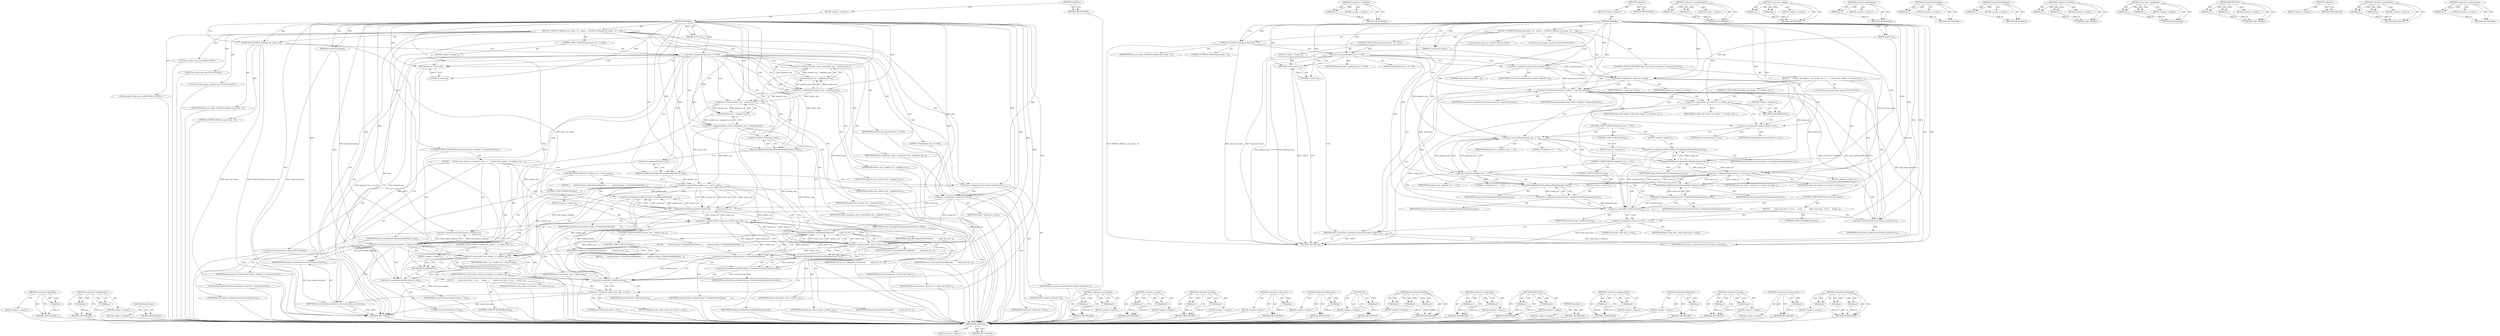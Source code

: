 digraph "OutputFasterPlayback" {
vulnerable_131 [label=<(METHOD,ResetWindow)>];
vulnerable_132 [label=<(BLOCK,&lt;empty&gt;,&lt;empty&gt;)>];
vulnerable_133 [label=<(METHOD_RETURN,ANY)>];
vulnerable_151 [label=<(METHOD,&lt;operator&gt;.logicalNot)>];
vulnerable_152 [label=<(PARAM,p1)>];
vulnerable_153 [label=<(BLOCK,&lt;empty&gt;,&lt;empty&gt;)>];
vulnerable_154 [label=<(METHOD_RETURN,ANY)>];
vulnerable_6 [label=<(METHOD,&lt;global&gt;)<SUB>1</SUB>>];
vulnerable_7 [label=<(BLOCK,&lt;empty&gt;,&lt;empty&gt;)<SUB>1</SUB>>];
vulnerable_8 [label=<(METHOD,FillBuffer)<SUB>1</SUB>>];
vulnerable_9 [label=<(PARAM,uint8* dest)<SUB>2</SUB>>];
vulnerable_10 [label=<(PARAM,int requested_frames)<SUB>2</SUB>>];
vulnerable_11 [label=<(BLOCK,{
  DCHECK_NE(bytes_per_frame_, 0);

   if (pla...,{
  DCHECK_NE(bytes_per_frame_, 0);

   if (pla...)<SUB>2</SUB>>];
vulnerable_12 [label=<(DCHECK_NE,DCHECK_NE(bytes_per_frame_, 0))<SUB>3</SUB>>];
vulnerable_13 [label=<(IDENTIFIER,bytes_per_frame_,DCHECK_NE(bytes_per_frame_, 0))<SUB>3</SUB>>];
vulnerable_14 [label=<(LITERAL,0,DCHECK_NE(bytes_per_frame_, 0))<SUB>3</SUB>>];
vulnerable_15 [label=<(CONTROL_STRUCTURE,IF,if (playback_rate_ == 0.0f))<SUB>5</SUB>>];
vulnerable_16 [label=<(&lt;operator&gt;.equals,playback_rate_ == 0.0f)<SUB>5</SUB>>];
vulnerable_17 [label=<(IDENTIFIER,playback_rate_,playback_rate_ == 0.0f)<SUB>5</SUB>>];
vulnerable_18 [label=<(LITERAL,0.0f,playback_rate_ == 0.0f)<SUB>5</SUB>>];
vulnerable_19 [label=<(BLOCK,&lt;empty&gt;,&lt;empty&gt;)<SUB>6</SUB>>];
vulnerable_20 [label=<(RETURN,return 0;,return 0;)<SUB>6</SUB>>];
vulnerable_21 [label=<(LITERAL,0,return 0;)<SUB>6</SUB>>];
vulnerable_22 [label="<(LOCAL,int total_frames_rendered: int)<SUB>8</SUB>>"];
vulnerable_23 [label=<(&lt;operator&gt;.assignment,total_frames_rendered = 0)<SUB>8</SUB>>];
vulnerable_24 [label=<(IDENTIFIER,total_frames_rendered,total_frames_rendered = 0)<SUB>8</SUB>>];
vulnerable_25 [label=<(LITERAL,0,total_frames_rendered = 0)<SUB>8</SUB>>];
vulnerable_26 [label="<(LOCAL,uint8* output_ptr: uint8*)<SUB>9</SUB>>"];
vulnerable_27 [label=<(&lt;operator&gt;.assignment,* output_ptr = dest)<SUB>9</SUB>>];
vulnerable_28 [label=<(IDENTIFIER,output_ptr,* output_ptr = dest)<SUB>9</SUB>>];
vulnerable_29 [label=<(IDENTIFIER,dest,* output_ptr = dest)<SUB>9</SUB>>];
vulnerable_30 [label=<(CONTROL_STRUCTURE,WHILE,while (total_frames_rendered &lt; requested_frames))<SUB>10</SUB>>];
vulnerable_31 [label=<(&lt;operator&gt;.lessThan,total_frames_rendered &lt; requested_frames)<SUB>10</SUB>>];
vulnerable_32 [label=<(IDENTIFIER,total_frames_rendered,total_frames_rendered &lt; requested_frames)<SUB>10</SUB>>];
vulnerable_33 [label=<(IDENTIFIER,requested_frames,total_frames_rendered &lt; requested_frames)<SUB>10</SUB>>];
vulnerable_34 [label=<(BLOCK,{
     if (index_into_window_ == window_size_)
...,{
     if (index_into_window_ == window_size_)
...)<SUB>10</SUB>>];
vulnerable_35 [label=<(CONTROL_STRUCTURE,IF,if (index_into_window_ == window_size_))<SUB>11</SUB>>];
vulnerable_36 [label=<(&lt;operator&gt;.equals,index_into_window_ == window_size_)<SUB>11</SUB>>];
vulnerable_37 [label=<(IDENTIFIER,index_into_window_,index_into_window_ == window_size_)<SUB>11</SUB>>];
vulnerable_38 [label=<(IDENTIFIER,window_size_,index_into_window_ == window_size_)<SUB>11</SUB>>];
vulnerable_39 [label=<(BLOCK,&lt;empty&gt;,&lt;empty&gt;)<SUB>12</SUB>>];
vulnerable_40 [label=<(ResetWindow,ResetWindow())<SUB>12</SUB>>];
vulnerable_41 [label="<(LOCAL,bool rendered_frame: bool)<SUB>14</SUB>>"];
vulnerable_42 [label=<(&lt;operator&gt;.assignment,rendered_frame = true)<SUB>14</SUB>>];
vulnerable_43 [label=<(IDENTIFIER,rendered_frame,rendered_frame = true)<SUB>14</SUB>>];
vulnerable_44 [label=<(LITERAL,true,rendered_frame = true)<SUB>14</SUB>>];
vulnerable_45 [label=<(CONTROL_STRUCTURE,IF,if (playback_rate_ &gt; 1.0))<SUB>15</SUB>>];
vulnerable_46 [label=<(&lt;operator&gt;.greaterThan,playback_rate_ &gt; 1.0)<SUB>15</SUB>>];
vulnerable_47 [label=<(IDENTIFIER,playback_rate_,playback_rate_ &gt; 1.0)<SUB>15</SUB>>];
vulnerable_48 [label=<(LITERAL,1.0,playback_rate_ &gt; 1.0)<SUB>15</SUB>>];
vulnerable_49 [label=<(BLOCK,&lt;empty&gt;,&lt;empty&gt;)<SUB>16</SUB>>];
vulnerable_50 [label=<(&lt;operator&gt;.assignment,rendered_frame = OutputFasterPlayback(output_ptr))<SUB>16</SUB>>];
vulnerable_51 [label=<(IDENTIFIER,rendered_frame,rendered_frame = OutputFasterPlayback(output_ptr))<SUB>16</SUB>>];
vulnerable_52 [label=<(OutputFasterPlayback,OutputFasterPlayback(output_ptr))<SUB>16</SUB>>];
vulnerable_53 [label=<(IDENTIFIER,output_ptr,OutputFasterPlayback(output_ptr))<SUB>16</SUB>>];
vulnerable_54 [label=<(CONTROL_STRUCTURE,ELSE,else)<SUB>17</SUB>>];
vulnerable_55 [label=<(BLOCK,&lt;empty&gt;,&lt;empty&gt;)<SUB>17</SUB>>];
vulnerable_56 [label=<(CONTROL_STRUCTURE,IF,if (playback_rate_ &lt; 1.0))<SUB>17</SUB>>];
vulnerable_57 [label=<(&lt;operator&gt;.lessThan,playback_rate_ &lt; 1.0)<SUB>17</SUB>>];
vulnerable_58 [label=<(IDENTIFIER,playback_rate_,playback_rate_ &lt; 1.0)<SUB>17</SUB>>];
vulnerable_59 [label=<(LITERAL,1.0,playback_rate_ &lt; 1.0)<SUB>17</SUB>>];
vulnerable_60 [label=<(BLOCK,&lt;empty&gt;,&lt;empty&gt;)<SUB>18</SUB>>];
vulnerable_61 [label=<(&lt;operator&gt;.assignment,rendered_frame = OutputSlowerPlayback(output_ptr))<SUB>18</SUB>>];
vulnerable_62 [label=<(IDENTIFIER,rendered_frame,rendered_frame = OutputSlowerPlayback(output_ptr))<SUB>18</SUB>>];
vulnerable_63 [label=<(OutputSlowerPlayback,OutputSlowerPlayback(output_ptr))<SUB>18</SUB>>];
vulnerable_64 [label=<(IDENTIFIER,output_ptr,OutputSlowerPlayback(output_ptr))<SUB>18</SUB>>];
vulnerable_65 [label=<(CONTROL_STRUCTURE,ELSE,else)<SUB>20</SUB>>];
vulnerable_66 [label=<(BLOCK,&lt;empty&gt;,&lt;empty&gt;)<SUB>20</SUB>>];
vulnerable_67 [label=<(&lt;operator&gt;.assignment,rendered_frame = OutputNormalPlayback(output_ptr))<SUB>20</SUB>>];
vulnerable_68 [label=<(IDENTIFIER,rendered_frame,rendered_frame = OutputNormalPlayback(output_ptr))<SUB>20</SUB>>];
vulnerable_69 [label=<(OutputNormalPlayback,OutputNormalPlayback(output_ptr))<SUB>20</SUB>>];
vulnerable_70 [label=<(IDENTIFIER,output_ptr,OutputNormalPlayback(output_ptr))<SUB>20</SUB>>];
vulnerable_71 [label=<(CONTROL_STRUCTURE,IF,if (!rendered_frame))<SUB>22</SUB>>];
vulnerable_72 [label=<(&lt;operator&gt;.logicalNot,!rendered_frame)<SUB>22</SUB>>];
vulnerable_73 [label=<(IDENTIFIER,rendered_frame,!rendered_frame)<SUB>22</SUB>>];
vulnerable_74 [label=<(BLOCK,{
       needs_more_data_ = true;
      break;
...,{
       needs_more_data_ = true;
      break;
...)<SUB>22</SUB>>];
vulnerable_75 [label=<(&lt;operator&gt;.assignment,needs_more_data_ = true)<SUB>23</SUB>>];
vulnerable_76 [label=<(IDENTIFIER,needs_more_data_,needs_more_data_ = true)<SUB>23</SUB>>];
vulnerable_77 [label=<(LITERAL,true,needs_more_data_ = true)<SUB>23</SUB>>];
vulnerable_78 [label=<(CONTROL_STRUCTURE,BREAK,break;)<SUB>24</SUB>>];
vulnerable_79 [label=<(&lt;operator&gt;.assignmentPlus,output_ptr += bytes_per_frame_)<SUB>27</SUB>>];
vulnerable_80 [label=<(IDENTIFIER,output_ptr,output_ptr += bytes_per_frame_)<SUB>27</SUB>>];
vulnerable_81 [label=<(IDENTIFIER,bytes_per_frame_,output_ptr += bytes_per_frame_)<SUB>27</SUB>>];
vulnerable_82 [label=<(&lt;operator&gt;.postIncrement,total_frames_rendered++)<SUB>28</SUB>>];
vulnerable_83 [label=<(IDENTIFIER,total_frames_rendered,total_frames_rendered++)<SUB>28</SUB>>];
vulnerable_84 [label=<(RETURN,return total_frames_rendered;,return total_frames_rendered;)<SUB>30</SUB>>];
vulnerable_85 [label=<(IDENTIFIER,total_frames_rendered,return total_frames_rendered;)<SUB>30</SUB>>];
vulnerable_86 [label=<(METHOD_RETURN,int)<SUB>1</SUB>>];
vulnerable_88 [label=<(METHOD_RETURN,ANY)<SUB>1</SUB>>];
vulnerable_155 [label=<(METHOD,&lt;operator&gt;.assignmentPlus)>];
vulnerable_156 [label=<(PARAM,p1)>];
vulnerable_157 [label=<(PARAM,p2)>];
vulnerable_158 [label=<(BLOCK,&lt;empty&gt;,&lt;empty&gt;)>];
vulnerable_159 [label=<(METHOD_RETURN,ANY)>];
vulnerable_116 [label=<(METHOD,&lt;operator&gt;.equals)>];
vulnerable_117 [label=<(PARAM,p1)>];
vulnerable_118 [label=<(PARAM,p2)>];
vulnerable_119 [label=<(BLOCK,&lt;empty&gt;,&lt;empty&gt;)>];
vulnerable_120 [label=<(METHOD_RETURN,ANY)>];
vulnerable_147 [label=<(METHOD,OutputNormalPlayback)>];
vulnerable_148 [label=<(PARAM,p1)>];
vulnerable_149 [label=<(BLOCK,&lt;empty&gt;,&lt;empty&gt;)>];
vulnerable_150 [label=<(METHOD_RETURN,ANY)>];
vulnerable_143 [label=<(METHOD,OutputSlowerPlayback)>];
vulnerable_144 [label=<(PARAM,p1)>];
vulnerable_145 [label=<(BLOCK,&lt;empty&gt;,&lt;empty&gt;)>];
vulnerable_146 [label=<(METHOD_RETURN,ANY)>];
vulnerable_139 [label=<(METHOD,OutputFasterPlayback)>];
vulnerable_140 [label=<(PARAM,p1)>];
vulnerable_141 [label=<(BLOCK,&lt;empty&gt;,&lt;empty&gt;)>];
vulnerable_142 [label=<(METHOD_RETURN,ANY)>];
vulnerable_126 [label=<(METHOD,&lt;operator&gt;.lessThan)>];
vulnerable_127 [label=<(PARAM,p1)>];
vulnerable_128 [label=<(PARAM,p2)>];
vulnerable_129 [label=<(BLOCK,&lt;empty&gt;,&lt;empty&gt;)>];
vulnerable_130 [label=<(METHOD_RETURN,ANY)>];
vulnerable_121 [label=<(METHOD,&lt;operator&gt;.assignment)>];
vulnerable_122 [label=<(PARAM,p1)>];
vulnerable_123 [label=<(PARAM,p2)>];
vulnerable_124 [label=<(BLOCK,&lt;empty&gt;,&lt;empty&gt;)>];
vulnerable_125 [label=<(METHOD_RETURN,ANY)>];
vulnerable_111 [label=<(METHOD,DCHECK_NE)>];
vulnerable_112 [label=<(PARAM,p1)>];
vulnerable_113 [label=<(PARAM,p2)>];
vulnerable_114 [label=<(BLOCK,&lt;empty&gt;,&lt;empty&gt;)>];
vulnerable_115 [label=<(METHOD_RETURN,ANY)>];
vulnerable_105 [label=<(METHOD,&lt;global&gt;)<SUB>1</SUB>>];
vulnerable_106 [label=<(BLOCK,&lt;empty&gt;,&lt;empty&gt;)>];
vulnerable_107 [label=<(METHOD_RETURN,ANY)>];
vulnerable_134 [label=<(METHOD,&lt;operator&gt;.greaterThan)>];
vulnerable_135 [label=<(PARAM,p1)>];
vulnerable_136 [label=<(PARAM,p2)>];
vulnerable_137 [label=<(BLOCK,&lt;empty&gt;,&lt;empty&gt;)>];
vulnerable_138 [label=<(METHOD_RETURN,ANY)>];
vulnerable_160 [label=<(METHOD,&lt;operator&gt;.postIncrement)>];
vulnerable_161 [label=<(PARAM,p1)>];
vulnerable_162 [label=<(BLOCK,&lt;empty&gt;,&lt;empty&gt;)>];
vulnerable_163 [label=<(METHOD_RETURN,ANY)>];
fixed_199 [label=<(METHOD,&lt;operator&gt;.logicalNot)>];
fixed_200 [label=<(PARAM,p1)>];
fixed_201 [label=<(BLOCK,&lt;empty&gt;,&lt;empty&gt;)>];
fixed_202 [label=<(METHOD_RETURN,ANY)>];
fixed_152 [label=<(METHOD,&lt;operator&gt;.multiplication)>];
fixed_153 [label=<(PARAM,p1)>];
fixed_154 [label=<(PARAM,p2)>];
fixed_155 [label=<(BLOCK,&lt;empty&gt;,&lt;empty&gt;)>];
fixed_156 [label=<(METHOD_RETURN,ANY)>];
fixed_175 [label=<(METHOD,ResetWindow)>];
fixed_176 [label=<(BLOCK,&lt;empty&gt;,&lt;empty&gt;)>];
fixed_177 [label=<(METHOD_RETURN,ANY)>];
fixed_6 [label=<(METHOD,&lt;global&gt;)<SUB>1</SUB>>];
fixed_7 [label=<(BLOCK,&lt;empty&gt;,&lt;empty&gt;)<SUB>1</SUB>>];
fixed_8 [label=<(METHOD,FillBuffer)<SUB>1</SUB>>];
fixed_9 [label=<(PARAM,uint8* dest)<SUB>2</SUB>>];
fixed_10 [label=<(PARAM,int requested_frames)<SUB>2</SUB>>];
fixed_11 [label=<(BLOCK,{
  DCHECK_NE(bytes_per_frame_, 0);

   if (pla...,{
  DCHECK_NE(bytes_per_frame_, 0);

   if (pla...)<SUB>2</SUB>>];
fixed_12 [label=<(DCHECK_NE,DCHECK_NE(bytes_per_frame_, 0))<SUB>3</SUB>>];
fixed_13 [label=<(IDENTIFIER,bytes_per_frame_,DCHECK_NE(bytes_per_frame_, 0))<SUB>3</SUB>>];
fixed_14 [label=<(LITERAL,0,DCHECK_NE(bytes_per_frame_, 0))<SUB>3</SUB>>];
fixed_15 [label=<(CONTROL_STRUCTURE,IF,if (playback_rate_ == 0.0f))<SUB>5</SUB>>];
fixed_16 [label=<(&lt;operator&gt;.equals,playback_rate_ == 0.0f)<SUB>5</SUB>>];
fixed_17 [label=<(IDENTIFIER,playback_rate_,playback_rate_ == 0.0f)<SUB>5</SUB>>];
fixed_18 [label=<(LITERAL,0.0f,playback_rate_ == 0.0f)<SUB>5</SUB>>];
fixed_19 [label=<(BLOCK,&lt;empty&gt;,&lt;empty&gt;)<SUB>6</SUB>>];
fixed_20 [label=<(RETURN,return 0;,return 0;)<SUB>6</SUB>>];
fixed_21 [label=<(LITERAL,0,return 0;)<SUB>6</SUB>>];
fixed_22 [label="<(LOCAL,int slower_step: int)<SUB>8</SUB>>"];
fixed_23 [label=<(&lt;operator&gt;.assignment,slower_step = ceil(window_size_ * playback_rate_))<SUB>8</SUB>>];
fixed_24 [label=<(IDENTIFIER,slower_step,slower_step = ceil(window_size_ * playback_rate_))<SUB>8</SUB>>];
fixed_25 [label=<(ceil,ceil(window_size_ * playback_rate_))<SUB>8</SUB>>];
fixed_26 [label=<(&lt;operator&gt;.multiplication,window_size_ * playback_rate_)<SUB>8</SUB>>];
fixed_27 [label=<(IDENTIFIER,window_size_,window_size_ * playback_rate_)<SUB>8</SUB>>];
fixed_28 [label=<(IDENTIFIER,playback_rate_,window_size_ * playback_rate_)<SUB>8</SUB>>];
fixed_29 [label="<(LOCAL,int faster_step: int)<SUB>9</SUB>>"];
fixed_30 [label=<(&lt;operator&gt;.assignment,faster_step = ceil(window_size_ / playback_rate_))<SUB>9</SUB>>];
fixed_31 [label=<(IDENTIFIER,faster_step,faster_step = ceil(window_size_ / playback_rate_))<SUB>9</SUB>>];
fixed_32 [label=<(ceil,ceil(window_size_ / playback_rate_))<SUB>9</SUB>>];
fixed_33 [label=<(&lt;operator&gt;.division,window_size_ / playback_rate_)<SUB>9</SUB>>];
fixed_34 [label=<(IDENTIFIER,window_size_,window_size_ / playback_rate_)<SUB>9</SUB>>];
fixed_35 [label=<(IDENTIFIER,playback_rate_,window_size_ / playback_rate_)<SUB>9</SUB>>];
fixed_36 [label=<(AlignToFrameBoundary,AlignToFrameBoundary(&amp;slower_step))<SUB>10</SUB>>];
fixed_37 [label=<(&lt;operator&gt;.addressOf,&amp;slower_step)<SUB>10</SUB>>];
fixed_38 [label=<(IDENTIFIER,slower_step,AlignToFrameBoundary(&amp;slower_step))<SUB>10</SUB>>];
fixed_39 [label=<(AlignToFrameBoundary,AlignToFrameBoundary(&amp;faster_step))<SUB>11</SUB>>];
fixed_40 [label=<(&lt;operator&gt;.addressOf,&amp;faster_step)<SUB>11</SUB>>];
fixed_41 [label=<(IDENTIFIER,faster_step,AlignToFrameBoundary(&amp;faster_step))<SUB>11</SUB>>];
fixed_42 [label="<(LOCAL,int total_frames_rendered: int)<SUB>13</SUB>>"];
fixed_43 [label=<(&lt;operator&gt;.assignment,total_frames_rendered = 0)<SUB>13</SUB>>];
fixed_44 [label=<(IDENTIFIER,total_frames_rendered,total_frames_rendered = 0)<SUB>13</SUB>>];
fixed_45 [label=<(LITERAL,0,total_frames_rendered = 0)<SUB>13</SUB>>];
fixed_46 [label="<(LOCAL,uint8* output_ptr: uint8*)<SUB>14</SUB>>"];
fixed_47 [label=<(&lt;operator&gt;.assignment,* output_ptr = dest)<SUB>14</SUB>>];
fixed_48 [label=<(IDENTIFIER,output_ptr,* output_ptr = dest)<SUB>14</SUB>>];
fixed_49 [label=<(IDENTIFIER,dest,* output_ptr = dest)<SUB>14</SUB>>];
fixed_50 [label=<(CONTROL_STRUCTURE,WHILE,while (total_frames_rendered &lt; requested_frames))<SUB>15</SUB>>];
fixed_51 [label=<(&lt;operator&gt;.lessThan,total_frames_rendered &lt; requested_frames)<SUB>15</SUB>>];
fixed_52 [label=<(IDENTIFIER,total_frames_rendered,total_frames_rendered &lt; requested_frames)<SUB>15</SUB>>];
fixed_53 [label=<(IDENTIFIER,requested_frames,total_frames_rendered &lt; requested_frames)<SUB>15</SUB>>];
fixed_54 [label=<(BLOCK,{
     if (index_into_window_ == window_size_)
...,{
     if (index_into_window_ == window_size_)
...)<SUB>15</SUB>>];
fixed_55 [label=<(CONTROL_STRUCTURE,IF,if (index_into_window_ == window_size_))<SUB>16</SUB>>];
fixed_56 [label=<(&lt;operator&gt;.equals,index_into_window_ == window_size_)<SUB>16</SUB>>];
fixed_57 [label=<(IDENTIFIER,index_into_window_,index_into_window_ == window_size_)<SUB>16</SUB>>];
fixed_58 [label=<(IDENTIFIER,window_size_,index_into_window_ == window_size_)<SUB>16</SUB>>];
fixed_59 [label=<(BLOCK,&lt;empty&gt;,&lt;empty&gt;)<SUB>17</SUB>>];
fixed_60 [label=<(ResetWindow,ResetWindow())<SUB>17</SUB>>];
fixed_61 [label="<(LOCAL,bool rendered_frame: bool)<SUB>19</SUB>>"];
fixed_62 [label=<(&lt;operator&gt;.assignment,rendered_frame = true)<SUB>19</SUB>>];
fixed_63 [label=<(IDENTIFIER,rendered_frame,rendered_frame = true)<SUB>19</SUB>>];
fixed_64 [label=<(LITERAL,true,rendered_frame = true)<SUB>19</SUB>>];
fixed_65 [label=<(CONTROL_STRUCTURE,IF,if (window_size_ &gt; faster_step))<SUB>20</SUB>>];
fixed_66 [label=<(&lt;operator&gt;.greaterThan,window_size_ &gt; faster_step)<SUB>20</SUB>>];
fixed_67 [label=<(IDENTIFIER,window_size_,window_size_ &gt; faster_step)<SUB>20</SUB>>];
fixed_68 [label=<(IDENTIFIER,faster_step,window_size_ &gt; faster_step)<SUB>20</SUB>>];
fixed_69 [label=<(BLOCK,{
      rendered_frame = OutputFasterPlayback(
...,{
      rendered_frame = OutputFasterPlayback(
...)<SUB>20</SUB>>];
fixed_70 [label=<(&lt;operator&gt;.assignment,rendered_frame = OutputFasterPlayback(
        ...)<SUB>21</SUB>>];
fixed_71 [label=<(IDENTIFIER,rendered_frame,rendered_frame = OutputFasterPlayback(
        ...)<SUB>21</SUB>>];
fixed_72 [label=<(OutputFasterPlayback,OutputFasterPlayback(
          output_ptr, win...)<SUB>21</SUB>>];
fixed_73 [label=<(IDENTIFIER,output_ptr,OutputFasterPlayback(
          output_ptr, win...)<SUB>22</SUB>>];
fixed_74 [label=<(IDENTIFIER,window_size_,OutputFasterPlayback(
          output_ptr, win...)<SUB>22</SUB>>];
fixed_75 [label=<(IDENTIFIER,faster_step,OutputFasterPlayback(
          output_ptr, win...)<SUB>22</SUB>>];
fixed_76 [label=<(CONTROL_STRUCTURE,ELSE,else)<SUB>23</SUB>>];
fixed_77 [label=<(BLOCK,&lt;empty&gt;,&lt;empty&gt;)<SUB>23</SUB>>];
fixed_78 [label=<(CONTROL_STRUCTURE,IF,if (slower_step &lt; window_size_))<SUB>23</SUB>>];
fixed_79 [label=<(&lt;operator&gt;.lessThan,slower_step &lt; window_size_)<SUB>23</SUB>>];
fixed_80 [label=<(IDENTIFIER,slower_step,slower_step &lt; window_size_)<SUB>23</SUB>>];
fixed_81 [label=<(IDENTIFIER,window_size_,slower_step &lt; window_size_)<SUB>23</SUB>>];
fixed_82 [label=<(BLOCK,{
      rendered_frame = OutputSlowerPlayback(
...,{
      rendered_frame = OutputSlowerPlayback(
...)<SUB>23</SUB>>];
fixed_83 [label=<(&lt;operator&gt;.assignment,rendered_frame = OutputSlowerPlayback(
        ...)<SUB>24</SUB>>];
fixed_84 [label=<(IDENTIFIER,rendered_frame,rendered_frame = OutputSlowerPlayback(
        ...)<SUB>24</SUB>>];
fixed_85 [label=<(OutputSlowerPlayback,OutputSlowerPlayback(
          output_ptr, slo...)<SUB>24</SUB>>];
fixed_86 [label=<(IDENTIFIER,output_ptr,OutputSlowerPlayback(
          output_ptr, slo...)<SUB>25</SUB>>];
fixed_87 [label=<(IDENTIFIER,slower_step,OutputSlowerPlayback(
          output_ptr, slo...)<SUB>25</SUB>>];
fixed_88 [label=<(IDENTIFIER,window_size_,OutputSlowerPlayback(
          output_ptr, slo...)<SUB>25</SUB>>];
fixed_89 [label=<(CONTROL_STRUCTURE,ELSE,else)<SUB>26</SUB>>];
fixed_90 [label=<(BLOCK,{
       rendered_frame = OutputNormalPlayback(...,{
       rendered_frame = OutputNormalPlayback(...)<SUB>26</SUB>>];
fixed_91 [label=<(&lt;operator&gt;.assignment,rendered_frame = OutputNormalPlayback(output_ptr))<SUB>27</SUB>>];
fixed_92 [label=<(IDENTIFIER,rendered_frame,rendered_frame = OutputNormalPlayback(output_ptr))<SUB>27</SUB>>];
fixed_93 [label=<(OutputNormalPlayback,OutputNormalPlayback(output_ptr))<SUB>27</SUB>>];
fixed_94 [label=<(IDENTIFIER,output_ptr,OutputNormalPlayback(output_ptr))<SUB>27</SUB>>];
fixed_95 [label=<(CONTROL_STRUCTURE,IF,if (!rendered_frame))<SUB>30</SUB>>];
fixed_96 [label=<(&lt;operator&gt;.logicalNot,!rendered_frame)<SUB>30</SUB>>];
fixed_97 [label=<(IDENTIFIER,rendered_frame,!rendered_frame)<SUB>30</SUB>>];
fixed_98 [label=<(BLOCK,{
       needs_more_data_ = true;
      break;
...,{
       needs_more_data_ = true;
      break;
...)<SUB>30</SUB>>];
fixed_99 [label=<(&lt;operator&gt;.assignment,needs_more_data_ = true)<SUB>31</SUB>>];
fixed_100 [label=<(IDENTIFIER,needs_more_data_,needs_more_data_ = true)<SUB>31</SUB>>];
fixed_101 [label=<(LITERAL,true,needs_more_data_ = true)<SUB>31</SUB>>];
fixed_102 [label=<(CONTROL_STRUCTURE,BREAK,break;)<SUB>32</SUB>>];
fixed_103 [label=<(&lt;operator&gt;.assignmentPlus,output_ptr += bytes_per_frame_)<SUB>35</SUB>>];
fixed_104 [label=<(IDENTIFIER,output_ptr,output_ptr += bytes_per_frame_)<SUB>35</SUB>>];
fixed_105 [label=<(IDENTIFIER,bytes_per_frame_,output_ptr += bytes_per_frame_)<SUB>35</SUB>>];
fixed_106 [label=<(&lt;operator&gt;.postIncrement,total_frames_rendered++)<SUB>36</SUB>>];
fixed_107 [label=<(IDENTIFIER,total_frames_rendered,total_frames_rendered++)<SUB>36</SUB>>];
fixed_108 [label=<(RETURN,return total_frames_rendered;,return total_frames_rendered;)<SUB>38</SUB>>];
fixed_109 [label=<(IDENTIFIER,total_frames_rendered,return total_frames_rendered;)<SUB>38</SUB>>];
fixed_110 [label=<(METHOD_RETURN,int)<SUB>1</SUB>>];
fixed_112 [label=<(METHOD_RETURN,ANY)<SUB>1</SUB>>];
fixed_178 [label=<(METHOD,&lt;operator&gt;.greaterThan)>];
fixed_179 [label=<(PARAM,p1)>];
fixed_180 [label=<(PARAM,p2)>];
fixed_181 [label=<(BLOCK,&lt;empty&gt;,&lt;empty&gt;)>];
fixed_182 [label=<(METHOD_RETURN,ANY)>];
fixed_138 [label=<(METHOD,&lt;operator&gt;.equals)>];
fixed_139 [label=<(PARAM,p1)>];
fixed_140 [label=<(PARAM,p2)>];
fixed_141 [label=<(BLOCK,&lt;empty&gt;,&lt;empty&gt;)>];
fixed_142 [label=<(METHOD_RETURN,ANY)>];
fixed_170 [label=<(METHOD,&lt;operator&gt;.lessThan)>];
fixed_171 [label=<(PARAM,p1)>];
fixed_172 [label=<(PARAM,p2)>];
fixed_173 [label=<(BLOCK,&lt;empty&gt;,&lt;empty&gt;)>];
fixed_174 [label=<(METHOD_RETURN,ANY)>];
fixed_166 [label=<(METHOD,&lt;operator&gt;.addressOf)>];
fixed_167 [label=<(PARAM,p1)>];
fixed_168 [label=<(BLOCK,&lt;empty&gt;,&lt;empty&gt;)>];
fixed_169 [label=<(METHOD_RETURN,ANY)>];
fixed_162 [label=<(METHOD,AlignToFrameBoundary)>];
fixed_163 [label=<(PARAM,p1)>];
fixed_164 [label=<(BLOCK,&lt;empty&gt;,&lt;empty&gt;)>];
fixed_165 [label=<(METHOD_RETURN,ANY)>];
fixed_148 [label=<(METHOD,ceil)>];
fixed_149 [label=<(PARAM,p1)>];
fixed_150 [label=<(BLOCK,&lt;empty&gt;,&lt;empty&gt;)>];
fixed_151 [label=<(METHOD_RETURN,ANY)>];
fixed_189 [label=<(METHOD,OutputSlowerPlayback)>];
fixed_190 [label=<(PARAM,p1)>];
fixed_191 [label=<(PARAM,p2)>];
fixed_192 [label=<(PARAM,p3)>];
fixed_193 [label=<(BLOCK,&lt;empty&gt;,&lt;empty&gt;)>];
fixed_194 [label=<(METHOD_RETURN,ANY)>];
fixed_143 [label=<(METHOD,&lt;operator&gt;.assignment)>];
fixed_144 [label=<(PARAM,p1)>];
fixed_145 [label=<(PARAM,p2)>];
fixed_146 [label=<(BLOCK,&lt;empty&gt;,&lt;empty&gt;)>];
fixed_147 [label=<(METHOD_RETURN,ANY)>];
fixed_133 [label=<(METHOD,DCHECK_NE)>];
fixed_134 [label=<(PARAM,p1)>];
fixed_135 [label=<(PARAM,p2)>];
fixed_136 [label=<(BLOCK,&lt;empty&gt;,&lt;empty&gt;)>];
fixed_137 [label=<(METHOD_RETURN,ANY)>];
fixed_127 [label=<(METHOD,&lt;global&gt;)<SUB>1</SUB>>];
fixed_128 [label=<(BLOCK,&lt;empty&gt;,&lt;empty&gt;)>];
fixed_129 [label=<(METHOD_RETURN,ANY)>];
fixed_203 [label=<(METHOD,&lt;operator&gt;.assignmentPlus)>];
fixed_204 [label=<(PARAM,p1)>];
fixed_205 [label=<(PARAM,p2)>];
fixed_206 [label=<(BLOCK,&lt;empty&gt;,&lt;empty&gt;)>];
fixed_207 [label=<(METHOD_RETURN,ANY)>];
fixed_195 [label=<(METHOD,OutputNormalPlayback)>];
fixed_196 [label=<(PARAM,p1)>];
fixed_197 [label=<(BLOCK,&lt;empty&gt;,&lt;empty&gt;)>];
fixed_198 [label=<(METHOD_RETURN,ANY)>];
fixed_157 [label=<(METHOD,&lt;operator&gt;.division)>];
fixed_158 [label=<(PARAM,p1)>];
fixed_159 [label=<(PARAM,p2)>];
fixed_160 [label=<(BLOCK,&lt;empty&gt;,&lt;empty&gt;)>];
fixed_161 [label=<(METHOD_RETURN,ANY)>];
fixed_208 [label=<(METHOD,&lt;operator&gt;.postIncrement)>];
fixed_209 [label=<(PARAM,p1)>];
fixed_210 [label=<(BLOCK,&lt;empty&gt;,&lt;empty&gt;)>];
fixed_211 [label=<(METHOD_RETURN,ANY)>];
fixed_183 [label=<(METHOD,OutputFasterPlayback)>];
fixed_184 [label=<(PARAM,p1)>];
fixed_185 [label=<(PARAM,p2)>];
fixed_186 [label=<(PARAM,p3)>];
fixed_187 [label=<(BLOCK,&lt;empty&gt;,&lt;empty&gt;)>];
fixed_188 [label=<(METHOD_RETURN,ANY)>];
vulnerable_131 -> vulnerable_132  [key=0, label="AST: "];
vulnerable_131 -> vulnerable_133  [key=0, label="AST: "];
vulnerable_131 -> vulnerable_133  [key=1, label="CFG: "];
vulnerable_151 -> vulnerable_152  [key=0, label="AST: "];
vulnerable_151 -> vulnerable_152  [key=1, label="DDG: "];
vulnerable_151 -> vulnerable_153  [key=0, label="AST: "];
vulnerable_151 -> vulnerable_154  [key=0, label="AST: "];
vulnerable_151 -> vulnerable_154  [key=1, label="CFG: "];
vulnerable_152 -> vulnerable_154  [key=0, label="DDG: p1"];
vulnerable_6 -> vulnerable_7  [key=0, label="AST: "];
vulnerable_6 -> vulnerable_88  [key=0, label="AST: "];
vulnerable_6 -> vulnerable_88  [key=1, label="CFG: "];
vulnerable_7 -> vulnerable_8  [key=0, label="AST: "];
vulnerable_8 -> vulnerable_9  [key=0, label="AST: "];
vulnerable_8 -> vulnerable_9  [key=1, label="DDG: "];
vulnerable_8 -> vulnerable_10  [key=0, label="AST: "];
vulnerable_8 -> vulnerable_10  [key=1, label="DDG: "];
vulnerable_8 -> vulnerable_11  [key=0, label="AST: "];
vulnerable_8 -> vulnerable_86  [key=0, label="AST: "];
vulnerable_8 -> vulnerable_12  [key=0, label="CFG: "];
vulnerable_8 -> vulnerable_12  [key=1, label="DDG: "];
vulnerable_8 -> vulnerable_23  [key=0, label="DDG: "];
vulnerable_8 -> vulnerable_27  [key=0, label="DDG: "];
vulnerable_8 -> vulnerable_85  [key=0, label="DDG: "];
vulnerable_8 -> vulnerable_16  [key=0, label="DDG: "];
vulnerable_8 -> vulnerable_20  [key=0, label="DDG: "];
vulnerable_8 -> vulnerable_31  [key=0, label="DDG: "];
vulnerable_8 -> vulnerable_42  [key=0, label="DDG: "];
vulnerable_8 -> vulnerable_79  [key=0, label="DDG: "];
vulnerable_8 -> vulnerable_21  [key=0, label="DDG: "];
vulnerable_8 -> vulnerable_82  [key=0, label="DDG: "];
vulnerable_8 -> vulnerable_36  [key=0, label="DDG: "];
vulnerable_8 -> vulnerable_40  [key=0, label="DDG: "];
vulnerable_8 -> vulnerable_46  [key=0, label="DDG: "];
vulnerable_8 -> vulnerable_72  [key=0, label="DDG: "];
vulnerable_8 -> vulnerable_75  [key=0, label="DDG: "];
vulnerable_8 -> vulnerable_52  [key=0, label="DDG: "];
vulnerable_8 -> vulnerable_57  [key=0, label="DDG: "];
vulnerable_8 -> vulnerable_63  [key=0, label="DDG: "];
vulnerable_8 -> vulnerable_69  [key=0, label="DDG: "];
vulnerable_9 -> vulnerable_86  [key=0, label="DDG: dest"];
vulnerable_9 -> vulnerable_27  [key=0, label="DDG: dest"];
vulnerable_10 -> vulnerable_86  [key=0, label="DDG: requested_frames"];
vulnerable_10 -> vulnerable_31  [key=0, label="DDG: requested_frames"];
vulnerable_11 -> vulnerable_12  [key=0, label="AST: "];
vulnerable_11 -> vulnerable_15  [key=0, label="AST: "];
vulnerable_11 -> vulnerable_22  [key=0, label="AST: "];
vulnerable_11 -> vulnerable_23  [key=0, label="AST: "];
vulnerable_11 -> vulnerable_26  [key=0, label="AST: "];
vulnerable_11 -> vulnerable_27  [key=0, label="AST: "];
vulnerable_11 -> vulnerable_30  [key=0, label="AST: "];
vulnerable_11 -> vulnerable_84  [key=0, label="AST: "];
vulnerable_12 -> vulnerable_13  [key=0, label="AST: "];
vulnerable_12 -> vulnerable_14  [key=0, label="AST: "];
vulnerable_12 -> vulnerable_16  [key=0, label="CFG: "];
vulnerable_12 -> vulnerable_86  [key=0, label="DDG: bytes_per_frame_"];
vulnerable_12 -> vulnerable_86  [key=1, label="DDG: DCHECK_NE(bytes_per_frame_, 0)"];
vulnerable_12 -> vulnerable_79  [key=0, label="DDG: bytes_per_frame_"];
vulnerable_15 -> vulnerable_16  [key=0, label="AST: "];
vulnerable_15 -> vulnerable_19  [key=0, label="AST: "];
vulnerable_16 -> vulnerable_17  [key=0, label="AST: "];
vulnerable_16 -> vulnerable_18  [key=0, label="AST: "];
vulnerable_16 -> vulnerable_20  [key=0, label="CFG: "];
vulnerable_16 -> vulnerable_20  [key=1, label="CDG: "];
vulnerable_16 -> vulnerable_23  [key=0, label="CFG: "];
vulnerable_16 -> vulnerable_23  [key=1, label="CDG: "];
vulnerable_16 -> vulnerable_86  [key=0, label="DDG: playback_rate_"];
vulnerable_16 -> vulnerable_86  [key=1, label="DDG: playback_rate_ == 0.0f"];
vulnerable_16 -> vulnerable_46  [key=0, label="DDG: playback_rate_"];
vulnerable_16 -> vulnerable_84  [key=0, label="CDG: "];
vulnerable_16 -> vulnerable_27  [key=0, label="CDG: "];
vulnerable_16 -> vulnerable_31  [key=0, label="CDG: "];
vulnerable_19 -> vulnerable_20  [key=0, label="AST: "];
vulnerable_20 -> vulnerable_21  [key=0, label="AST: "];
vulnerable_20 -> vulnerable_86  [key=0, label="CFG: "];
vulnerable_20 -> vulnerable_86  [key=1, label="DDG: &lt;RET&gt;"];
vulnerable_21 -> vulnerable_20  [key=0, label="DDG: 0"];
vulnerable_23 -> vulnerable_24  [key=0, label="AST: "];
vulnerable_23 -> vulnerable_25  [key=0, label="AST: "];
vulnerable_23 -> vulnerable_27  [key=0, label="CFG: "];
vulnerable_23 -> vulnerable_31  [key=0, label="DDG: total_frames_rendered"];
vulnerable_27 -> vulnerable_28  [key=0, label="AST: "];
vulnerable_27 -> vulnerable_29  [key=0, label="AST: "];
vulnerable_27 -> vulnerable_31  [key=0, label="CFG: "];
vulnerable_27 -> vulnerable_52  [key=0, label="DDG: output_ptr"];
vulnerable_27 -> vulnerable_63  [key=0, label="DDG: output_ptr"];
vulnerable_27 -> vulnerable_69  [key=0, label="DDG: output_ptr"];
vulnerable_30 -> vulnerable_31  [key=0, label="AST: "];
vulnerable_30 -> vulnerable_34  [key=0, label="AST: "];
vulnerable_31 -> vulnerable_32  [key=0, label="AST: "];
vulnerable_31 -> vulnerable_33  [key=0, label="AST: "];
vulnerable_31 -> vulnerable_36  [key=0, label="CFG: "];
vulnerable_31 -> vulnerable_36  [key=1, label="CDG: "];
vulnerable_31 -> vulnerable_84  [key=0, label="CFG: "];
vulnerable_31 -> vulnerable_85  [key=0, label="DDG: total_frames_rendered"];
vulnerable_31 -> vulnerable_82  [key=0, label="DDG: total_frames_rendered"];
vulnerable_31 -> vulnerable_42  [key=0, label="CDG: "];
vulnerable_31 -> vulnerable_46  [key=0, label="CDG: "];
vulnerable_31 -> vulnerable_72  [key=0, label="CDG: "];
vulnerable_34 -> vulnerable_35  [key=0, label="AST: "];
vulnerable_34 -> vulnerable_41  [key=0, label="AST: "];
vulnerable_34 -> vulnerable_42  [key=0, label="AST: "];
vulnerable_34 -> vulnerable_45  [key=0, label="AST: "];
vulnerable_34 -> vulnerable_71  [key=0, label="AST: "];
vulnerable_34 -> vulnerable_79  [key=0, label="AST: "];
vulnerable_34 -> vulnerable_82  [key=0, label="AST: "];
vulnerable_35 -> vulnerable_36  [key=0, label="AST: "];
vulnerable_35 -> vulnerable_39  [key=0, label="AST: "];
vulnerable_36 -> vulnerable_37  [key=0, label="AST: "];
vulnerable_36 -> vulnerable_38  [key=0, label="AST: "];
vulnerable_36 -> vulnerable_40  [key=0, label="CFG: "];
vulnerable_36 -> vulnerable_40  [key=1, label="CDG: "];
vulnerable_36 -> vulnerable_42  [key=0, label="CFG: "];
vulnerable_36 -> vulnerable_86  [key=0, label="DDG: window_size_"];
vulnerable_39 -> vulnerable_40  [key=0, label="AST: "];
vulnerable_40 -> vulnerable_42  [key=0, label="CFG: "];
vulnerable_42 -> vulnerable_43  [key=0, label="AST: "];
vulnerable_42 -> vulnerable_44  [key=0, label="AST: "];
vulnerable_42 -> vulnerable_46  [key=0, label="CFG: "];
vulnerable_45 -> vulnerable_46  [key=0, label="AST: "];
vulnerable_45 -> vulnerable_49  [key=0, label="AST: "];
vulnerable_45 -> vulnerable_54  [key=0, label="AST: "];
vulnerable_46 -> vulnerable_47  [key=0, label="AST: "];
vulnerable_46 -> vulnerable_48  [key=0, label="AST: "];
vulnerable_46 -> vulnerable_52  [key=0, label="CFG: "];
vulnerable_46 -> vulnerable_52  [key=1, label="CDG: "];
vulnerable_46 -> vulnerable_57  [key=0, label="CFG: "];
vulnerable_46 -> vulnerable_57  [key=1, label="DDG: playback_rate_"];
vulnerable_46 -> vulnerable_57  [key=2, label="CDG: "];
vulnerable_46 -> vulnerable_50  [key=0, label="CDG: "];
vulnerable_49 -> vulnerable_50  [key=0, label="AST: "];
vulnerable_50 -> vulnerable_51  [key=0, label="AST: "];
vulnerable_50 -> vulnerable_52  [key=0, label="AST: "];
vulnerable_50 -> vulnerable_72  [key=0, label="CFG: "];
vulnerable_50 -> vulnerable_72  [key=1, label="DDG: rendered_frame"];
vulnerable_52 -> vulnerable_53  [key=0, label="AST: "];
vulnerable_52 -> vulnerable_50  [key=0, label="CFG: "];
vulnerable_52 -> vulnerable_50  [key=1, label="DDG: output_ptr"];
vulnerable_52 -> vulnerable_79  [key=0, label="DDG: output_ptr"];
vulnerable_54 -> vulnerable_55  [key=0, label="AST: "];
vulnerable_55 -> vulnerable_56  [key=0, label="AST: "];
vulnerable_56 -> vulnerable_57  [key=0, label="AST: "];
vulnerable_56 -> vulnerable_60  [key=0, label="AST: "];
vulnerable_56 -> vulnerable_65  [key=0, label="AST: "];
vulnerable_57 -> vulnerable_58  [key=0, label="AST: "];
vulnerable_57 -> vulnerable_59  [key=0, label="AST: "];
vulnerable_57 -> vulnerable_63  [key=0, label="CFG: "];
vulnerable_57 -> vulnerable_63  [key=1, label="CDG: "];
vulnerable_57 -> vulnerable_69  [key=0, label="CFG: "];
vulnerable_57 -> vulnerable_69  [key=1, label="CDG: "];
vulnerable_57 -> vulnerable_46  [key=0, label="DDG: playback_rate_"];
vulnerable_57 -> vulnerable_67  [key=0, label="CDG: "];
vulnerable_57 -> vulnerable_61  [key=0, label="CDG: "];
vulnerable_60 -> vulnerable_61  [key=0, label="AST: "];
vulnerable_61 -> vulnerable_62  [key=0, label="AST: "];
vulnerable_61 -> vulnerable_63  [key=0, label="AST: "];
vulnerable_61 -> vulnerable_72  [key=0, label="CFG: "];
vulnerable_61 -> vulnerable_72  [key=1, label="DDG: rendered_frame"];
vulnerable_63 -> vulnerable_64  [key=0, label="AST: "];
vulnerable_63 -> vulnerable_61  [key=0, label="CFG: "];
vulnerable_63 -> vulnerable_61  [key=1, label="DDG: output_ptr"];
vulnerable_63 -> vulnerable_79  [key=0, label="DDG: output_ptr"];
vulnerable_65 -> vulnerable_66  [key=0, label="AST: "];
vulnerable_66 -> vulnerable_67  [key=0, label="AST: "];
vulnerable_67 -> vulnerable_68  [key=0, label="AST: "];
vulnerable_67 -> vulnerable_69  [key=0, label="AST: "];
vulnerable_67 -> vulnerable_72  [key=0, label="CFG: "];
vulnerable_67 -> vulnerable_72  [key=1, label="DDG: rendered_frame"];
vulnerable_69 -> vulnerable_70  [key=0, label="AST: "];
vulnerable_69 -> vulnerable_67  [key=0, label="CFG: "];
vulnerable_69 -> vulnerable_67  [key=1, label="DDG: output_ptr"];
vulnerable_69 -> vulnerable_79  [key=0, label="DDG: output_ptr"];
vulnerable_71 -> vulnerable_72  [key=0, label="AST: "];
vulnerable_71 -> vulnerable_74  [key=0, label="AST: "];
vulnerable_72 -> vulnerable_73  [key=0, label="AST: "];
vulnerable_72 -> vulnerable_75  [key=0, label="CFG: "];
vulnerable_72 -> vulnerable_75  [key=1, label="CDG: "];
vulnerable_72 -> vulnerable_79  [key=0, label="CFG: "];
vulnerable_72 -> vulnerable_79  [key=1, label="CDG: "];
vulnerable_72 -> vulnerable_82  [key=0, label="CDG: "];
vulnerable_72 -> vulnerable_31  [key=0, label="CDG: "];
vulnerable_74 -> vulnerable_75  [key=0, label="AST: "];
vulnerable_74 -> vulnerable_78  [key=0, label="AST: "];
vulnerable_75 -> vulnerable_76  [key=0, label="AST: "];
vulnerable_75 -> vulnerable_77  [key=0, label="AST: "];
vulnerable_75 -> vulnerable_84  [key=0, label="CFG: "];
vulnerable_75 -> vulnerable_86  [key=0, label="DDG: needs_more_data_"];
vulnerable_79 -> vulnerable_80  [key=0, label="AST: "];
vulnerable_79 -> vulnerable_81  [key=0, label="AST: "];
vulnerable_79 -> vulnerable_82  [key=0, label="CFG: "];
vulnerable_79 -> vulnerable_52  [key=0, label="DDG: output_ptr"];
vulnerable_79 -> vulnerable_63  [key=0, label="DDG: output_ptr"];
vulnerable_79 -> vulnerable_69  [key=0, label="DDG: output_ptr"];
vulnerable_82 -> vulnerable_83  [key=0, label="AST: "];
vulnerable_82 -> vulnerable_31  [key=0, label="CFG: "];
vulnerable_82 -> vulnerable_31  [key=1, label="DDG: total_frames_rendered"];
vulnerable_84 -> vulnerable_85  [key=0, label="AST: "];
vulnerable_84 -> vulnerable_86  [key=0, label="CFG: "];
vulnerable_84 -> vulnerable_86  [key=1, label="DDG: &lt;RET&gt;"];
vulnerable_85 -> vulnerable_84  [key=0, label="DDG: total_frames_rendered"];
vulnerable_155 -> vulnerable_156  [key=0, label="AST: "];
vulnerable_155 -> vulnerable_156  [key=1, label="DDG: "];
vulnerable_155 -> vulnerable_158  [key=0, label="AST: "];
vulnerable_155 -> vulnerable_157  [key=0, label="AST: "];
vulnerable_155 -> vulnerable_157  [key=1, label="DDG: "];
vulnerable_155 -> vulnerable_159  [key=0, label="AST: "];
vulnerable_155 -> vulnerable_159  [key=1, label="CFG: "];
vulnerable_156 -> vulnerable_159  [key=0, label="DDG: p1"];
vulnerable_157 -> vulnerable_159  [key=0, label="DDG: p2"];
vulnerable_116 -> vulnerable_117  [key=0, label="AST: "];
vulnerable_116 -> vulnerable_117  [key=1, label="DDG: "];
vulnerable_116 -> vulnerable_119  [key=0, label="AST: "];
vulnerable_116 -> vulnerable_118  [key=0, label="AST: "];
vulnerable_116 -> vulnerable_118  [key=1, label="DDG: "];
vulnerable_116 -> vulnerable_120  [key=0, label="AST: "];
vulnerable_116 -> vulnerable_120  [key=1, label="CFG: "];
vulnerable_117 -> vulnerable_120  [key=0, label="DDG: p1"];
vulnerable_118 -> vulnerable_120  [key=0, label="DDG: p2"];
vulnerable_147 -> vulnerable_148  [key=0, label="AST: "];
vulnerable_147 -> vulnerable_148  [key=1, label="DDG: "];
vulnerable_147 -> vulnerable_149  [key=0, label="AST: "];
vulnerable_147 -> vulnerable_150  [key=0, label="AST: "];
vulnerable_147 -> vulnerable_150  [key=1, label="CFG: "];
vulnerable_148 -> vulnerable_150  [key=0, label="DDG: p1"];
vulnerable_143 -> vulnerable_144  [key=0, label="AST: "];
vulnerable_143 -> vulnerable_144  [key=1, label="DDG: "];
vulnerable_143 -> vulnerable_145  [key=0, label="AST: "];
vulnerable_143 -> vulnerable_146  [key=0, label="AST: "];
vulnerable_143 -> vulnerable_146  [key=1, label="CFG: "];
vulnerable_144 -> vulnerable_146  [key=0, label="DDG: p1"];
vulnerable_139 -> vulnerable_140  [key=0, label="AST: "];
vulnerable_139 -> vulnerable_140  [key=1, label="DDG: "];
vulnerable_139 -> vulnerable_141  [key=0, label="AST: "];
vulnerable_139 -> vulnerable_142  [key=0, label="AST: "];
vulnerable_139 -> vulnerable_142  [key=1, label="CFG: "];
vulnerable_140 -> vulnerable_142  [key=0, label="DDG: p1"];
vulnerable_126 -> vulnerable_127  [key=0, label="AST: "];
vulnerable_126 -> vulnerable_127  [key=1, label="DDG: "];
vulnerable_126 -> vulnerable_129  [key=0, label="AST: "];
vulnerable_126 -> vulnerable_128  [key=0, label="AST: "];
vulnerable_126 -> vulnerable_128  [key=1, label="DDG: "];
vulnerable_126 -> vulnerable_130  [key=0, label="AST: "];
vulnerable_126 -> vulnerable_130  [key=1, label="CFG: "];
vulnerable_127 -> vulnerable_130  [key=0, label="DDG: p1"];
vulnerable_128 -> vulnerable_130  [key=0, label="DDG: p2"];
vulnerable_121 -> vulnerable_122  [key=0, label="AST: "];
vulnerable_121 -> vulnerable_122  [key=1, label="DDG: "];
vulnerable_121 -> vulnerable_124  [key=0, label="AST: "];
vulnerable_121 -> vulnerable_123  [key=0, label="AST: "];
vulnerable_121 -> vulnerable_123  [key=1, label="DDG: "];
vulnerable_121 -> vulnerable_125  [key=0, label="AST: "];
vulnerable_121 -> vulnerable_125  [key=1, label="CFG: "];
vulnerable_122 -> vulnerable_125  [key=0, label="DDG: p1"];
vulnerable_123 -> vulnerable_125  [key=0, label="DDG: p2"];
vulnerable_111 -> vulnerable_112  [key=0, label="AST: "];
vulnerable_111 -> vulnerable_112  [key=1, label="DDG: "];
vulnerable_111 -> vulnerable_114  [key=0, label="AST: "];
vulnerable_111 -> vulnerable_113  [key=0, label="AST: "];
vulnerable_111 -> vulnerable_113  [key=1, label="DDG: "];
vulnerable_111 -> vulnerable_115  [key=0, label="AST: "];
vulnerable_111 -> vulnerable_115  [key=1, label="CFG: "];
vulnerable_112 -> vulnerable_115  [key=0, label="DDG: p1"];
vulnerable_113 -> vulnerable_115  [key=0, label="DDG: p2"];
vulnerable_105 -> vulnerable_106  [key=0, label="AST: "];
vulnerable_105 -> vulnerable_107  [key=0, label="AST: "];
vulnerable_105 -> vulnerable_107  [key=1, label="CFG: "];
vulnerable_134 -> vulnerable_135  [key=0, label="AST: "];
vulnerable_134 -> vulnerable_135  [key=1, label="DDG: "];
vulnerable_134 -> vulnerable_137  [key=0, label="AST: "];
vulnerable_134 -> vulnerable_136  [key=0, label="AST: "];
vulnerable_134 -> vulnerable_136  [key=1, label="DDG: "];
vulnerable_134 -> vulnerable_138  [key=0, label="AST: "];
vulnerable_134 -> vulnerable_138  [key=1, label="CFG: "];
vulnerable_135 -> vulnerable_138  [key=0, label="DDG: p1"];
vulnerable_136 -> vulnerable_138  [key=0, label="DDG: p2"];
vulnerable_160 -> vulnerable_161  [key=0, label="AST: "];
vulnerable_160 -> vulnerable_161  [key=1, label="DDG: "];
vulnerable_160 -> vulnerable_162  [key=0, label="AST: "];
vulnerable_160 -> vulnerable_163  [key=0, label="AST: "];
vulnerable_160 -> vulnerable_163  [key=1, label="CFG: "];
vulnerable_161 -> vulnerable_163  [key=0, label="DDG: p1"];
fixed_199 -> fixed_200  [key=0, label="AST: "];
fixed_199 -> fixed_200  [key=1, label="DDG: "];
fixed_199 -> fixed_201  [key=0, label="AST: "];
fixed_199 -> fixed_202  [key=0, label="AST: "];
fixed_199 -> fixed_202  [key=1, label="CFG: "];
fixed_200 -> fixed_202  [key=0, label="DDG: p1"];
fixed_201 -> vulnerable_131  [key=0];
fixed_202 -> vulnerable_131  [key=0];
fixed_152 -> fixed_153  [key=0, label="AST: "];
fixed_152 -> fixed_153  [key=1, label="DDG: "];
fixed_152 -> fixed_155  [key=0, label="AST: "];
fixed_152 -> fixed_154  [key=0, label="AST: "];
fixed_152 -> fixed_154  [key=1, label="DDG: "];
fixed_152 -> fixed_156  [key=0, label="AST: "];
fixed_152 -> fixed_156  [key=1, label="CFG: "];
fixed_153 -> fixed_156  [key=0, label="DDG: p1"];
fixed_154 -> fixed_156  [key=0, label="DDG: p2"];
fixed_155 -> vulnerable_131  [key=0];
fixed_156 -> vulnerable_131  [key=0];
fixed_175 -> fixed_176  [key=0, label="AST: "];
fixed_175 -> fixed_177  [key=0, label="AST: "];
fixed_175 -> fixed_177  [key=1, label="CFG: "];
fixed_176 -> vulnerable_131  [key=0];
fixed_177 -> vulnerable_131  [key=0];
fixed_6 -> fixed_7  [key=0, label="AST: "];
fixed_6 -> fixed_112  [key=0, label="AST: "];
fixed_6 -> fixed_112  [key=1, label="CFG: "];
fixed_7 -> fixed_8  [key=0, label="AST: "];
fixed_8 -> fixed_9  [key=0, label="AST: "];
fixed_8 -> fixed_9  [key=1, label="DDG: "];
fixed_8 -> fixed_10  [key=0, label="AST: "];
fixed_8 -> fixed_10  [key=1, label="DDG: "];
fixed_8 -> fixed_11  [key=0, label="AST: "];
fixed_8 -> fixed_110  [key=0, label="AST: "];
fixed_8 -> fixed_12  [key=0, label="CFG: "];
fixed_8 -> fixed_12  [key=1, label="DDG: "];
fixed_8 -> fixed_43  [key=0, label="DDG: "];
fixed_8 -> fixed_47  [key=0, label="DDG: "];
fixed_8 -> fixed_36  [key=0, label="DDG: "];
fixed_8 -> fixed_39  [key=0, label="DDG: "];
fixed_8 -> fixed_109  [key=0, label="DDG: "];
fixed_8 -> fixed_16  [key=0, label="DDG: "];
fixed_8 -> fixed_20  [key=0, label="DDG: "];
fixed_8 -> fixed_51  [key=0, label="DDG: "];
fixed_8 -> fixed_62  [key=0, label="DDG: "];
fixed_8 -> fixed_103  [key=0, label="DDG: "];
fixed_8 -> fixed_21  [key=0, label="DDG: "];
fixed_8 -> fixed_26  [key=0, label="DDG: "];
fixed_8 -> fixed_33  [key=0, label="DDG: "];
fixed_8 -> fixed_106  [key=0, label="DDG: "];
fixed_8 -> fixed_56  [key=0, label="DDG: "];
fixed_8 -> fixed_60  [key=0, label="DDG: "];
fixed_8 -> fixed_66  [key=0, label="DDG: "];
fixed_8 -> fixed_96  [key=0, label="DDG: "];
fixed_8 -> fixed_99  [key=0, label="DDG: "];
fixed_8 -> fixed_72  [key=0, label="DDG: "];
fixed_8 -> fixed_79  [key=0, label="DDG: "];
fixed_8 -> fixed_85  [key=0, label="DDG: "];
fixed_8 -> fixed_93  [key=0, label="DDG: "];
fixed_9 -> fixed_110  [key=0, label="DDG: dest"];
fixed_9 -> fixed_47  [key=0, label="DDG: dest"];
fixed_10 -> fixed_110  [key=0, label="DDG: requested_frames"];
fixed_10 -> fixed_51  [key=0, label="DDG: requested_frames"];
fixed_11 -> fixed_12  [key=0, label="AST: "];
fixed_11 -> fixed_15  [key=0, label="AST: "];
fixed_11 -> fixed_22  [key=0, label="AST: "];
fixed_11 -> fixed_23  [key=0, label="AST: "];
fixed_11 -> fixed_29  [key=0, label="AST: "];
fixed_11 -> fixed_30  [key=0, label="AST: "];
fixed_11 -> fixed_36  [key=0, label="AST: "];
fixed_11 -> fixed_39  [key=0, label="AST: "];
fixed_11 -> fixed_42  [key=0, label="AST: "];
fixed_11 -> fixed_43  [key=0, label="AST: "];
fixed_11 -> fixed_46  [key=0, label="AST: "];
fixed_11 -> fixed_47  [key=0, label="AST: "];
fixed_11 -> fixed_50  [key=0, label="AST: "];
fixed_11 -> fixed_108  [key=0, label="AST: "];
fixed_12 -> fixed_13  [key=0, label="AST: "];
fixed_12 -> fixed_14  [key=0, label="AST: "];
fixed_12 -> fixed_16  [key=0, label="CFG: "];
fixed_12 -> fixed_110  [key=0, label="DDG: bytes_per_frame_"];
fixed_12 -> fixed_110  [key=1, label="DDG: DCHECK_NE(bytes_per_frame_, 0)"];
fixed_12 -> fixed_103  [key=0, label="DDG: bytes_per_frame_"];
fixed_13 -> vulnerable_131  [key=0];
fixed_14 -> vulnerable_131  [key=0];
fixed_15 -> fixed_16  [key=0, label="AST: "];
fixed_15 -> fixed_19  [key=0, label="AST: "];
fixed_16 -> fixed_17  [key=0, label="AST: "];
fixed_16 -> fixed_18  [key=0, label="AST: "];
fixed_16 -> fixed_20  [key=0, label="CFG: "];
fixed_16 -> fixed_20  [key=1, label="CDG: "];
fixed_16 -> fixed_26  [key=0, label="CFG: "];
fixed_16 -> fixed_26  [key=1, label="DDG: playback_rate_"];
fixed_16 -> fixed_26  [key=2, label="CDG: "];
fixed_16 -> fixed_110  [key=0, label="DDG: playback_rate_"];
fixed_16 -> fixed_110  [key=1, label="DDG: playback_rate_ == 0.0f"];
fixed_16 -> fixed_47  [key=0, label="CDG: "];
fixed_16 -> fixed_30  [key=0, label="CDG: "];
fixed_16 -> fixed_32  [key=0, label="CDG: "];
fixed_16 -> fixed_51  [key=0, label="CDG: "];
fixed_16 -> fixed_37  [key=0, label="CDG: "];
fixed_16 -> fixed_25  [key=0, label="CDG: "];
fixed_16 -> fixed_40  [key=0, label="CDG: "];
fixed_16 -> fixed_43  [key=0, label="CDG: "];
fixed_16 -> fixed_33  [key=0, label="CDG: "];
fixed_16 -> fixed_23  [key=0, label="CDG: "];
fixed_16 -> fixed_36  [key=0, label="CDG: "];
fixed_16 -> fixed_108  [key=0, label="CDG: "];
fixed_16 -> fixed_39  [key=0, label="CDG: "];
fixed_17 -> vulnerable_131  [key=0];
fixed_18 -> vulnerable_131  [key=0];
fixed_19 -> fixed_20  [key=0, label="AST: "];
fixed_20 -> fixed_21  [key=0, label="AST: "];
fixed_20 -> fixed_110  [key=0, label="CFG: "];
fixed_20 -> fixed_110  [key=1, label="DDG: &lt;RET&gt;"];
fixed_21 -> fixed_20  [key=0, label="DDG: 0"];
fixed_22 -> vulnerable_131  [key=0];
fixed_23 -> fixed_24  [key=0, label="AST: "];
fixed_23 -> fixed_25  [key=0, label="AST: "];
fixed_23 -> fixed_33  [key=0, label="CFG: "];
fixed_23 -> fixed_36  [key=0, label="DDG: slower_step"];
fixed_23 -> fixed_79  [key=0, label="DDG: slower_step"];
fixed_24 -> vulnerable_131  [key=0];
fixed_25 -> fixed_26  [key=0, label="AST: "];
fixed_25 -> fixed_23  [key=0, label="CFG: "];
fixed_25 -> fixed_23  [key=1, label="DDG: window_size_ * playback_rate_"];
fixed_26 -> fixed_27  [key=0, label="AST: "];
fixed_26 -> fixed_28  [key=0, label="AST: "];
fixed_26 -> fixed_25  [key=0, label="CFG: "];
fixed_26 -> fixed_25  [key=1, label="DDG: window_size_"];
fixed_26 -> fixed_25  [key=2, label="DDG: playback_rate_"];
fixed_26 -> fixed_33  [key=0, label="DDG: window_size_"];
fixed_26 -> fixed_33  [key=1, label="DDG: playback_rate_"];
fixed_27 -> vulnerable_131  [key=0];
fixed_28 -> vulnerable_131  [key=0];
fixed_29 -> vulnerable_131  [key=0];
fixed_30 -> fixed_31  [key=0, label="AST: "];
fixed_30 -> fixed_32  [key=0, label="AST: "];
fixed_30 -> fixed_37  [key=0, label="CFG: "];
fixed_30 -> fixed_39  [key=0, label="DDG: faster_step"];
fixed_30 -> fixed_66  [key=0, label="DDG: faster_step"];
fixed_31 -> vulnerable_131  [key=0];
fixed_32 -> fixed_33  [key=0, label="AST: "];
fixed_32 -> fixed_30  [key=0, label="CFG: "];
fixed_32 -> fixed_30  [key=1, label="DDG: window_size_ / playback_rate_"];
fixed_33 -> fixed_34  [key=0, label="AST: "];
fixed_33 -> fixed_35  [key=0, label="AST: "];
fixed_33 -> fixed_32  [key=0, label="CFG: "];
fixed_33 -> fixed_32  [key=1, label="DDG: window_size_"];
fixed_33 -> fixed_32  [key=2, label="DDG: playback_rate_"];
fixed_33 -> fixed_56  [key=0, label="DDG: window_size_"];
fixed_34 -> vulnerable_131  [key=0];
fixed_35 -> vulnerable_131  [key=0];
fixed_36 -> fixed_37  [key=0, label="AST: "];
fixed_36 -> fixed_40  [key=0, label="CFG: "];
fixed_36 -> fixed_79  [key=0, label="DDG: &amp;slower_step"];
fixed_36 -> fixed_85  [key=0, label="DDG: &amp;slower_step"];
fixed_37 -> fixed_38  [key=0, label="AST: "];
fixed_37 -> fixed_36  [key=0, label="CFG: "];
fixed_38 -> vulnerable_131  [key=0];
fixed_39 -> fixed_40  [key=0, label="AST: "];
fixed_39 -> fixed_43  [key=0, label="CFG: "];
fixed_39 -> fixed_66  [key=0, label="DDG: &amp;faster_step"];
fixed_39 -> fixed_72  [key=0, label="DDG: &amp;faster_step"];
fixed_40 -> fixed_41  [key=0, label="AST: "];
fixed_40 -> fixed_39  [key=0, label="CFG: "];
fixed_41 -> vulnerable_131  [key=0];
fixed_42 -> vulnerable_131  [key=0];
fixed_43 -> fixed_44  [key=0, label="AST: "];
fixed_43 -> fixed_45  [key=0, label="AST: "];
fixed_43 -> fixed_47  [key=0, label="CFG: "];
fixed_43 -> fixed_51  [key=0, label="DDG: total_frames_rendered"];
fixed_44 -> vulnerable_131  [key=0];
fixed_45 -> vulnerable_131  [key=0];
fixed_46 -> vulnerable_131  [key=0];
fixed_47 -> fixed_48  [key=0, label="AST: "];
fixed_47 -> fixed_49  [key=0, label="AST: "];
fixed_47 -> fixed_51  [key=0, label="CFG: "];
fixed_47 -> fixed_72  [key=0, label="DDG: output_ptr"];
fixed_47 -> fixed_85  [key=0, label="DDG: output_ptr"];
fixed_47 -> fixed_93  [key=0, label="DDG: output_ptr"];
fixed_48 -> vulnerable_131  [key=0];
fixed_49 -> vulnerable_131  [key=0];
fixed_50 -> fixed_51  [key=0, label="AST: "];
fixed_50 -> fixed_54  [key=0, label="AST: "];
fixed_51 -> fixed_52  [key=0, label="AST: "];
fixed_51 -> fixed_53  [key=0, label="AST: "];
fixed_51 -> fixed_56  [key=0, label="CFG: "];
fixed_51 -> fixed_56  [key=1, label="CDG: "];
fixed_51 -> fixed_108  [key=0, label="CFG: "];
fixed_51 -> fixed_109  [key=0, label="DDG: total_frames_rendered"];
fixed_51 -> fixed_106  [key=0, label="DDG: total_frames_rendered"];
fixed_51 -> fixed_96  [key=0, label="CDG: "];
fixed_51 -> fixed_66  [key=0, label="CDG: "];
fixed_51 -> fixed_62  [key=0, label="CDG: "];
fixed_52 -> vulnerable_131  [key=0];
fixed_53 -> vulnerable_131  [key=0];
fixed_54 -> fixed_55  [key=0, label="AST: "];
fixed_54 -> fixed_61  [key=0, label="AST: "];
fixed_54 -> fixed_62  [key=0, label="AST: "];
fixed_54 -> fixed_65  [key=0, label="AST: "];
fixed_54 -> fixed_95  [key=0, label="AST: "];
fixed_54 -> fixed_103  [key=0, label="AST: "];
fixed_54 -> fixed_106  [key=0, label="AST: "];
fixed_55 -> fixed_56  [key=0, label="AST: "];
fixed_55 -> fixed_59  [key=0, label="AST: "];
fixed_56 -> fixed_57  [key=0, label="AST: "];
fixed_56 -> fixed_58  [key=0, label="AST: "];
fixed_56 -> fixed_60  [key=0, label="CFG: "];
fixed_56 -> fixed_60  [key=1, label="CDG: "];
fixed_56 -> fixed_62  [key=0, label="CFG: "];
fixed_56 -> fixed_110  [key=0, label="DDG: index_into_window_"];
fixed_56 -> fixed_66  [key=0, label="DDG: window_size_"];
fixed_57 -> vulnerable_131  [key=0];
fixed_58 -> vulnerable_131  [key=0];
fixed_59 -> fixed_60  [key=0, label="AST: "];
fixed_60 -> fixed_62  [key=0, label="CFG: "];
fixed_61 -> vulnerable_131  [key=0];
fixed_62 -> fixed_63  [key=0, label="AST: "];
fixed_62 -> fixed_64  [key=0, label="AST: "];
fixed_62 -> fixed_66  [key=0, label="CFG: "];
fixed_63 -> vulnerable_131  [key=0];
fixed_64 -> vulnerable_131  [key=0];
fixed_65 -> fixed_66  [key=0, label="AST: "];
fixed_65 -> fixed_69  [key=0, label="AST: "];
fixed_65 -> fixed_76  [key=0, label="AST: "];
fixed_66 -> fixed_67  [key=0, label="AST: "];
fixed_66 -> fixed_68  [key=0, label="AST: "];
fixed_66 -> fixed_72  [key=0, label="CFG: "];
fixed_66 -> fixed_72  [key=1, label="DDG: window_size_"];
fixed_66 -> fixed_72  [key=2, label="DDG: faster_step"];
fixed_66 -> fixed_72  [key=3, label="CDG: "];
fixed_66 -> fixed_79  [key=0, label="CFG: "];
fixed_66 -> fixed_79  [key=1, label="DDG: window_size_"];
fixed_66 -> fixed_79  [key=2, label="CDG: "];
fixed_66 -> fixed_70  [key=0, label="CDG: "];
fixed_67 -> vulnerable_131  [key=0];
fixed_68 -> vulnerable_131  [key=0];
fixed_69 -> fixed_70  [key=0, label="AST: "];
fixed_70 -> fixed_71  [key=0, label="AST: "];
fixed_70 -> fixed_72  [key=0, label="AST: "];
fixed_70 -> fixed_96  [key=0, label="CFG: "];
fixed_70 -> fixed_96  [key=1, label="DDG: rendered_frame"];
fixed_71 -> vulnerable_131  [key=0];
fixed_72 -> fixed_73  [key=0, label="AST: "];
fixed_72 -> fixed_74  [key=0, label="AST: "];
fixed_72 -> fixed_75  [key=0, label="AST: "];
fixed_72 -> fixed_70  [key=0, label="CFG: "];
fixed_72 -> fixed_70  [key=1, label="DDG: output_ptr"];
fixed_72 -> fixed_70  [key=2, label="DDG: window_size_"];
fixed_72 -> fixed_70  [key=3, label="DDG: faster_step"];
fixed_72 -> fixed_103  [key=0, label="DDG: output_ptr"];
fixed_72 -> fixed_56  [key=0, label="DDG: window_size_"];
fixed_72 -> fixed_66  [key=0, label="DDG: faster_step"];
fixed_73 -> vulnerable_131  [key=0];
fixed_74 -> vulnerable_131  [key=0];
fixed_75 -> vulnerable_131  [key=0];
fixed_76 -> fixed_77  [key=0, label="AST: "];
fixed_77 -> fixed_78  [key=0, label="AST: "];
fixed_78 -> fixed_79  [key=0, label="AST: "];
fixed_78 -> fixed_82  [key=0, label="AST: "];
fixed_78 -> fixed_89  [key=0, label="AST: "];
fixed_79 -> fixed_80  [key=0, label="AST: "];
fixed_79 -> fixed_81  [key=0, label="AST: "];
fixed_79 -> fixed_85  [key=0, label="CFG: "];
fixed_79 -> fixed_85  [key=1, label="DDG: slower_step"];
fixed_79 -> fixed_85  [key=2, label="DDG: window_size_"];
fixed_79 -> fixed_85  [key=3, label="CDG: "];
fixed_79 -> fixed_93  [key=0, label="CFG: "];
fixed_79 -> fixed_93  [key=1, label="CDG: "];
fixed_79 -> fixed_56  [key=0, label="DDG: window_size_"];
fixed_79 -> fixed_91  [key=0, label="CDG: "];
fixed_79 -> fixed_83  [key=0, label="CDG: "];
fixed_80 -> vulnerable_131  [key=0];
fixed_81 -> vulnerable_131  [key=0];
fixed_82 -> fixed_83  [key=0, label="AST: "];
fixed_83 -> fixed_84  [key=0, label="AST: "];
fixed_83 -> fixed_85  [key=0, label="AST: "];
fixed_83 -> fixed_96  [key=0, label="CFG: "];
fixed_83 -> fixed_96  [key=1, label="DDG: rendered_frame"];
fixed_84 -> vulnerable_131  [key=0];
fixed_85 -> fixed_86  [key=0, label="AST: "];
fixed_85 -> fixed_87  [key=0, label="AST: "];
fixed_85 -> fixed_88  [key=0, label="AST: "];
fixed_85 -> fixed_83  [key=0, label="CFG: "];
fixed_85 -> fixed_83  [key=1, label="DDG: output_ptr"];
fixed_85 -> fixed_83  [key=2, label="DDG: slower_step"];
fixed_85 -> fixed_83  [key=3, label="DDG: window_size_"];
fixed_85 -> fixed_103  [key=0, label="DDG: output_ptr"];
fixed_85 -> fixed_56  [key=0, label="DDG: window_size_"];
fixed_85 -> fixed_79  [key=0, label="DDG: slower_step"];
fixed_86 -> vulnerable_131  [key=0];
fixed_87 -> vulnerable_131  [key=0];
fixed_88 -> vulnerable_131  [key=0];
fixed_89 -> fixed_90  [key=0, label="AST: "];
fixed_90 -> fixed_91  [key=0, label="AST: "];
fixed_91 -> fixed_92  [key=0, label="AST: "];
fixed_91 -> fixed_93  [key=0, label="AST: "];
fixed_91 -> fixed_96  [key=0, label="CFG: "];
fixed_91 -> fixed_96  [key=1, label="DDG: rendered_frame"];
fixed_92 -> vulnerable_131  [key=0];
fixed_93 -> fixed_94  [key=0, label="AST: "];
fixed_93 -> fixed_91  [key=0, label="CFG: "];
fixed_93 -> fixed_91  [key=1, label="DDG: output_ptr"];
fixed_93 -> fixed_103  [key=0, label="DDG: output_ptr"];
fixed_94 -> vulnerable_131  [key=0];
fixed_95 -> fixed_96  [key=0, label="AST: "];
fixed_95 -> fixed_98  [key=0, label="AST: "];
fixed_96 -> fixed_97  [key=0, label="AST: "];
fixed_96 -> fixed_99  [key=0, label="CFG: "];
fixed_96 -> fixed_99  [key=1, label="CDG: "];
fixed_96 -> fixed_103  [key=0, label="CFG: "];
fixed_96 -> fixed_103  [key=1, label="CDG: "];
fixed_96 -> fixed_51  [key=0, label="CDG: "];
fixed_96 -> fixed_106  [key=0, label="CDG: "];
fixed_97 -> vulnerable_131  [key=0];
fixed_98 -> fixed_99  [key=0, label="AST: "];
fixed_98 -> fixed_102  [key=0, label="AST: "];
fixed_99 -> fixed_100  [key=0, label="AST: "];
fixed_99 -> fixed_101  [key=0, label="AST: "];
fixed_99 -> fixed_108  [key=0, label="CFG: "];
fixed_99 -> fixed_110  [key=0, label="DDG: needs_more_data_"];
fixed_100 -> vulnerable_131  [key=0];
fixed_101 -> vulnerable_131  [key=0];
fixed_102 -> vulnerable_131  [key=0];
fixed_103 -> fixed_104  [key=0, label="AST: "];
fixed_103 -> fixed_105  [key=0, label="AST: "];
fixed_103 -> fixed_106  [key=0, label="CFG: "];
fixed_103 -> fixed_72  [key=0, label="DDG: output_ptr"];
fixed_103 -> fixed_85  [key=0, label="DDG: output_ptr"];
fixed_103 -> fixed_93  [key=0, label="DDG: output_ptr"];
fixed_104 -> vulnerable_131  [key=0];
fixed_105 -> vulnerable_131  [key=0];
fixed_106 -> fixed_107  [key=0, label="AST: "];
fixed_106 -> fixed_51  [key=0, label="CFG: "];
fixed_106 -> fixed_51  [key=1, label="DDG: total_frames_rendered"];
fixed_107 -> vulnerable_131  [key=0];
fixed_108 -> fixed_109  [key=0, label="AST: "];
fixed_108 -> fixed_110  [key=0, label="CFG: "];
fixed_108 -> fixed_110  [key=1, label="DDG: &lt;RET&gt;"];
fixed_109 -> fixed_108  [key=0, label="DDG: total_frames_rendered"];
fixed_110 -> vulnerable_131  [key=0];
fixed_112 -> vulnerable_131  [key=0];
fixed_178 -> fixed_179  [key=0, label="AST: "];
fixed_178 -> fixed_179  [key=1, label="DDG: "];
fixed_178 -> fixed_181  [key=0, label="AST: "];
fixed_178 -> fixed_180  [key=0, label="AST: "];
fixed_178 -> fixed_180  [key=1, label="DDG: "];
fixed_178 -> fixed_182  [key=0, label="AST: "];
fixed_178 -> fixed_182  [key=1, label="CFG: "];
fixed_179 -> fixed_182  [key=0, label="DDG: p1"];
fixed_180 -> fixed_182  [key=0, label="DDG: p2"];
fixed_181 -> vulnerable_131  [key=0];
fixed_182 -> vulnerable_131  [key=0];
fixed_138 -> fixed_139  [key=0, label="AST: "];
fixed_138 -> fixed_139  [key=1, label="DDG: "];
fixed_138 -> fixed_141  [key=0, label="AST: "];
fixed_138 -> fixed_140  [key=0, label="AST: "];
fixed_138 -> fixed_140  [key=1, label="DDG: "];
fixed_138 -> fixed_142  [key=0, label="AST: "];
fixed_138 -> fixed_142  [key=1, label="CFG: "];
fixed_139 -> fixed_142  [key=0, label="DDG: p1"];
fixed_140 -> fixed_142  [key=0, label="DDG: p2"];
fixed_141 -> vulnerable_131  [key=0];
fixed_142 -> vulnerable_131  [key=0];
fixed_170 -> fixed_171  [key=0, label="AST: "];
fixed_170 -> fixed_171  [key=1, label="DDG: "];
fixed_170 -> fixed_173  [key=0, label="AST: "];
fixed_170 -> fixed_172  [key=0, label="AST: "];
fixed_170 -> fixed_172  [key=1, label="DDG: "];
fixed_170 -> fixed_174  [key=0, label="AST: "];
fixed_170 -> fixed_174  [key=1, label="CFG: "];
fixed_171 -> fixed_174  [key=0, label="DDG: p1"];
fixed_172 -> fixed_174  [key=0, label="DDG: p2"];
fixed_173 -> vulnerable_131  [key=0];
fixed_174 -> vulnerable_131  [key=0];
fixed_166 -> fixed_167  [key=0, label="AST: "];
fixed_166 -> fixed_167  [key=1, label="DDG: "];
fixed_166 -> fixed_168  [key=0, label="AST: "];
fixed_166 -> fixed_169  [key=0, label="AST: "];
fixed_166 -> fixed_169  [key=1, label="CFG: "];
fixed_167 -> fixed_169  [key=0, label="DDG: p1"];
fixed_168 -> vulnerable_131  [key=0];
fixed_169 -> vulnerable_131  [key=0];
fixed_162 -> fixed_163  [key=0, label="AST: "];
fixed_162 -> fixed_163  [key=1, label="DDG: "];
fixed_162 -> fixed_164  [key=0, label="AST: "];
fixed_162 -> fixed_165  [key=0, label="AST: "];
fixed_162 -> fixed_165  [key=1, label="CFG: "];
fixed_163 -> fixed_165  [key=0, label="DDG: p1"];
fixed_164 -> vulnerable_131  [key=0];
fixed_165 -> vulnerable_131  [key=0];
fixed_148 -> fixed_149  [key=0, label="AST: "];
fixed_148 -> fixed_149  [key=1, label="DDG: "];
fixed_148 -> fixed_150  [key=0, label="AST: "];
fixed_148 -> fixed_151  [key=0, label="AST: "];
fixed_148 -> fixed_151  [key=1, label="CFG: "];
fixed_149 -> fixed_151  [key=0, label="DDG: p1"];
fixed_150 -> vulnerable_131  [key=0];
fixed_151 -> vulnerable_131  [key=0];
fixed_189 -> fixed_190  [key=0, label="AST: "];
fixed_189 -> fixed_190  [key=1, label="DDG: "];
fixed_189 -> fixed_193  [key=0, label="AST: "];
fixed_189 -> fixed_191  [key=0, label="AST: "];
fixed_189 -> fixed_191  [key=1, label="DDG: "];
fixed_189 -> fixed_194  [key=0, label="AST: "];
fixed_189 -> fixed_194  [key=1, label="CFG: "];
fixed_189 -> fixed_192  [key=0, label="AST: "];
fixed_189 -> fixed_192  [key=1, label="DDG: "];
fixed_190 -> fixed_194  [key=0, label="DDG: p1"];
fixed_191 -> fixed_194  [key=0, label="DDG: p2"];
fixed_192 -> fixed_194  [key=0, label="DDG: p3"];
fixed_193 -> vulnerable_131  [key=0];
fixed_194 -> vulnerable_131  [key=0];
fixed_143 -> fixed_144  [key=0, label="AST: "];
fixed_143 -> fixed_144  [key=1, label="DDG: "];
fixed_143 -> fixed_146  [key=0, label="AST: "];
fixed_143 -> fixed_145  [key=0, label="AST: "];
fixed_143 -> fixed_145  [key=1, label="DDG: "];
fixed_143 -> fixed_147  [key=0, label="AST: "];
fixed_143 -> fixed_147  [key=1, label="CFG: "];
fixed_144 -> fixed_147  [key=0, label="DDG: p1"];
fixed_145 -> fixed_147  [key=0, label="DDG: p2"];
fixed_146 -> vulnerable_131  [key=0];
fixed_147 -> vulnerable_131  [key=0];
fixed_133 -> fixed_134  [key=0, label="AST: "];
fixed_133 -> fixed_134  [key=1, label="DDG: "];
fixed_133 -> fixed_136  [key=0, label="AST: "];
fixed_133 -> fixed_135  [key=0, label="AST: "];
fixed_133 -> fixed_135  [key=1, label="DDG: "];
fixed_133 -> fixed_137  [key=0, label="AST: "];
fixed_133 -> fixed_137  [key=1, label="CFG: "];
fixed_134 -> fixed_137  [key=0, label="DDG: p1"];
fixed_135 -> fixed_137  [key=0, label="DDG: p2"];
fixed_136 -> vulnerable_131  [key=0];
fixed_137 -> vulnerable_131  [key=0];
fixed_127 -> fixed_128  [key=0, label="AST: "];
fixed_127 -> fixed_129  [key=0, label="AST: "];
fixed_127 -> fixed_129  [key=1, label="CFG: "];
fixed_128 -> vulnerable_131  [key=0];
fixed_129 -> vulnerable_131  [key=0];
fixed_203 -> fixed_204  [key=0, label="AST: "];
fixed_203 -> fixed_204  [key=1, label="DDG: "];
fixed_203 -> fixed_206  [key=0, label="AST: "];
fixed_203 -> fixed_205  [key=0, label="AST: "];
fixed_203 -> fixed_205  [key=1, label="DDG: "];
fixed_203 -> fixed_207  [key=0, label="AST: "];
fixed_203 -> fixed_207  [key=1, label="CFG: "];
fixed_204 -> fixed_207  [key=0, label="DDG: p1"];
fixed_205 -> fixed_207  [key=0, label="DDG: p2"];
fixed_206 -> vulnerable_131  [key=0];
fixed_207 -> vulnerable_131  [key=0];
fixed_195 -> fixed_196  [key=0, label="AST: "];
fixed_195 -> fixed_196  [key=1, label="DDG: "];
fixed_195 -> fixed_197  [key=0, label="AST: "];
fixed_195 -> fixed_198  [key=0, label="AST: "];
fixed_195 -> fixed_198  [key=1, label="CFG: "];
fixed_196 -> fixed_198  [key=0, label="DDG: p1"];
fixed_197 -> vulnerable_131  [key=0];
fixed_198 -> vulnerable_131  [key=0];
fixed_157 -> fixed_158  [key=0, label="AST: "];
fixed_157 -> fixed_158  [key=1, label="DDG: "];
fixed_157 -> fixed_160  [key=0, label="AST: "];
fixed_157 -> fixed_159  [key=0, label="AST: "];
fixed_157 -> fixed_159  [key=1, label="DDG: "];
fixed_157 -> fixed_161  [key=0, label="AST: "];
fixed_157 -> fixed_161  [key=1, label="CFG: "];
fixed_158 -> fixed_161  [key=0, label="DDG: p1"];
fixed_159 -> fixed_161  [key=0, label="DDG: p2"];
fixed_160 -> vulnerable_131  [key=0];
fixed_161 -> vulnerable_131  [key=0];
fixed_208 -> fixed_209  [key=0, label="AST: "];
fixed_208 -> fixed_209  [key=1, label="DDG: "];
fixed_208 -> fixed_210  [key=0, label="AST: "];
fixed_208 -> fixed_211  [key=0, label="AST: "];
fixed_208 -> fixed_211  [key=1, label="CFG: "];
fixed_209 -> fixed_211  [key=0, label="DDG: p1"];
fixed_210 -> vulnerable_131  [key=0];
fixed_211 -> vulnerable_131  [key=0];
fixed_183 -> fixed_184  [key=0, label="AST: "];
fixed_183 -> fixed_184  [key=1, label="DDG: "];
fixed_183 -> fixed_187  [key=0, label="AST: "];
fixed_183 -> fixed_185  [key=0, label="AST: "];
fixed_183 -> fixed_185  [key=1, label="DDG: "];
fixed_183 -> fixed_188  [key=0, label="AST: "];
fixed_183 -> fixed_188  [key=1, label="CFG: "];
fixed_183 -> fixed_186  [key=0, label="AST: "];
fixed_183 -> fixed_186  [key=1, label="DDG: "];
fixed_184 -> fixed_188  [key=0, label="DDG: p1"];
fixed_185 -> fixed_188  [key=0, label="DDG: p2"];
fixed_186 -> fixed_188  [key=0, label="DDG: p3"];
fixed_187 -> vulnerable_131  [key=0];
fixed_188 -> vulnerable_131  [key=0];
}

